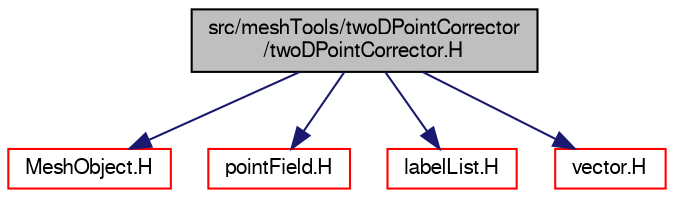 digraph "src/meshTools/twoDPointCorrector/twoDPointCorrector.H"
{
  bgcolor="transparent";
  edge [fontname="FreeSans",fontsize="10",labelfontname="FreeSans",labelfontsize="10"];
  node [fontname="FreeSans",fontsize="10",shape=record];
  Node0 [label="src/meshTools/twoDPointCorrector\l/twoDPointCorrector.H",height=0.2,width=0.4,color="black", fillcolor="grey75", style="filled", fontcolor="black"];
  Node0 -> Node1 [color="midnightblue",fontsize="10",style="solid",fontname="FreeSans"];
  Node1 [label="MeshObject.H",height=0.2,width=0.4,color="red",URL="$a11174.html"];
  Node0 -> Node75 [color="midnightblue",fontsize="10",style="solid",fontname="FreeSans"];
  Node75 [label="pointField.H",height=0.2,width=0.4,color="red",URL="$a12062.html"];
  Node0 -> Node92 [color="midnightblue",fontsize="10",style="solid",fontname="FreeSans"];
  Node92 [label="labelList.H",height=0.2,width=0.4,color="red",URL="$a12380.html"];
  Node0 -> Node77 [color="midnightblue",fontsize="10",style="solid",fontname="FreeSans"];
  Node77 [label="vector.H",height=0.2,width=0.4,color="red",URL="$a12836.html"];
}
